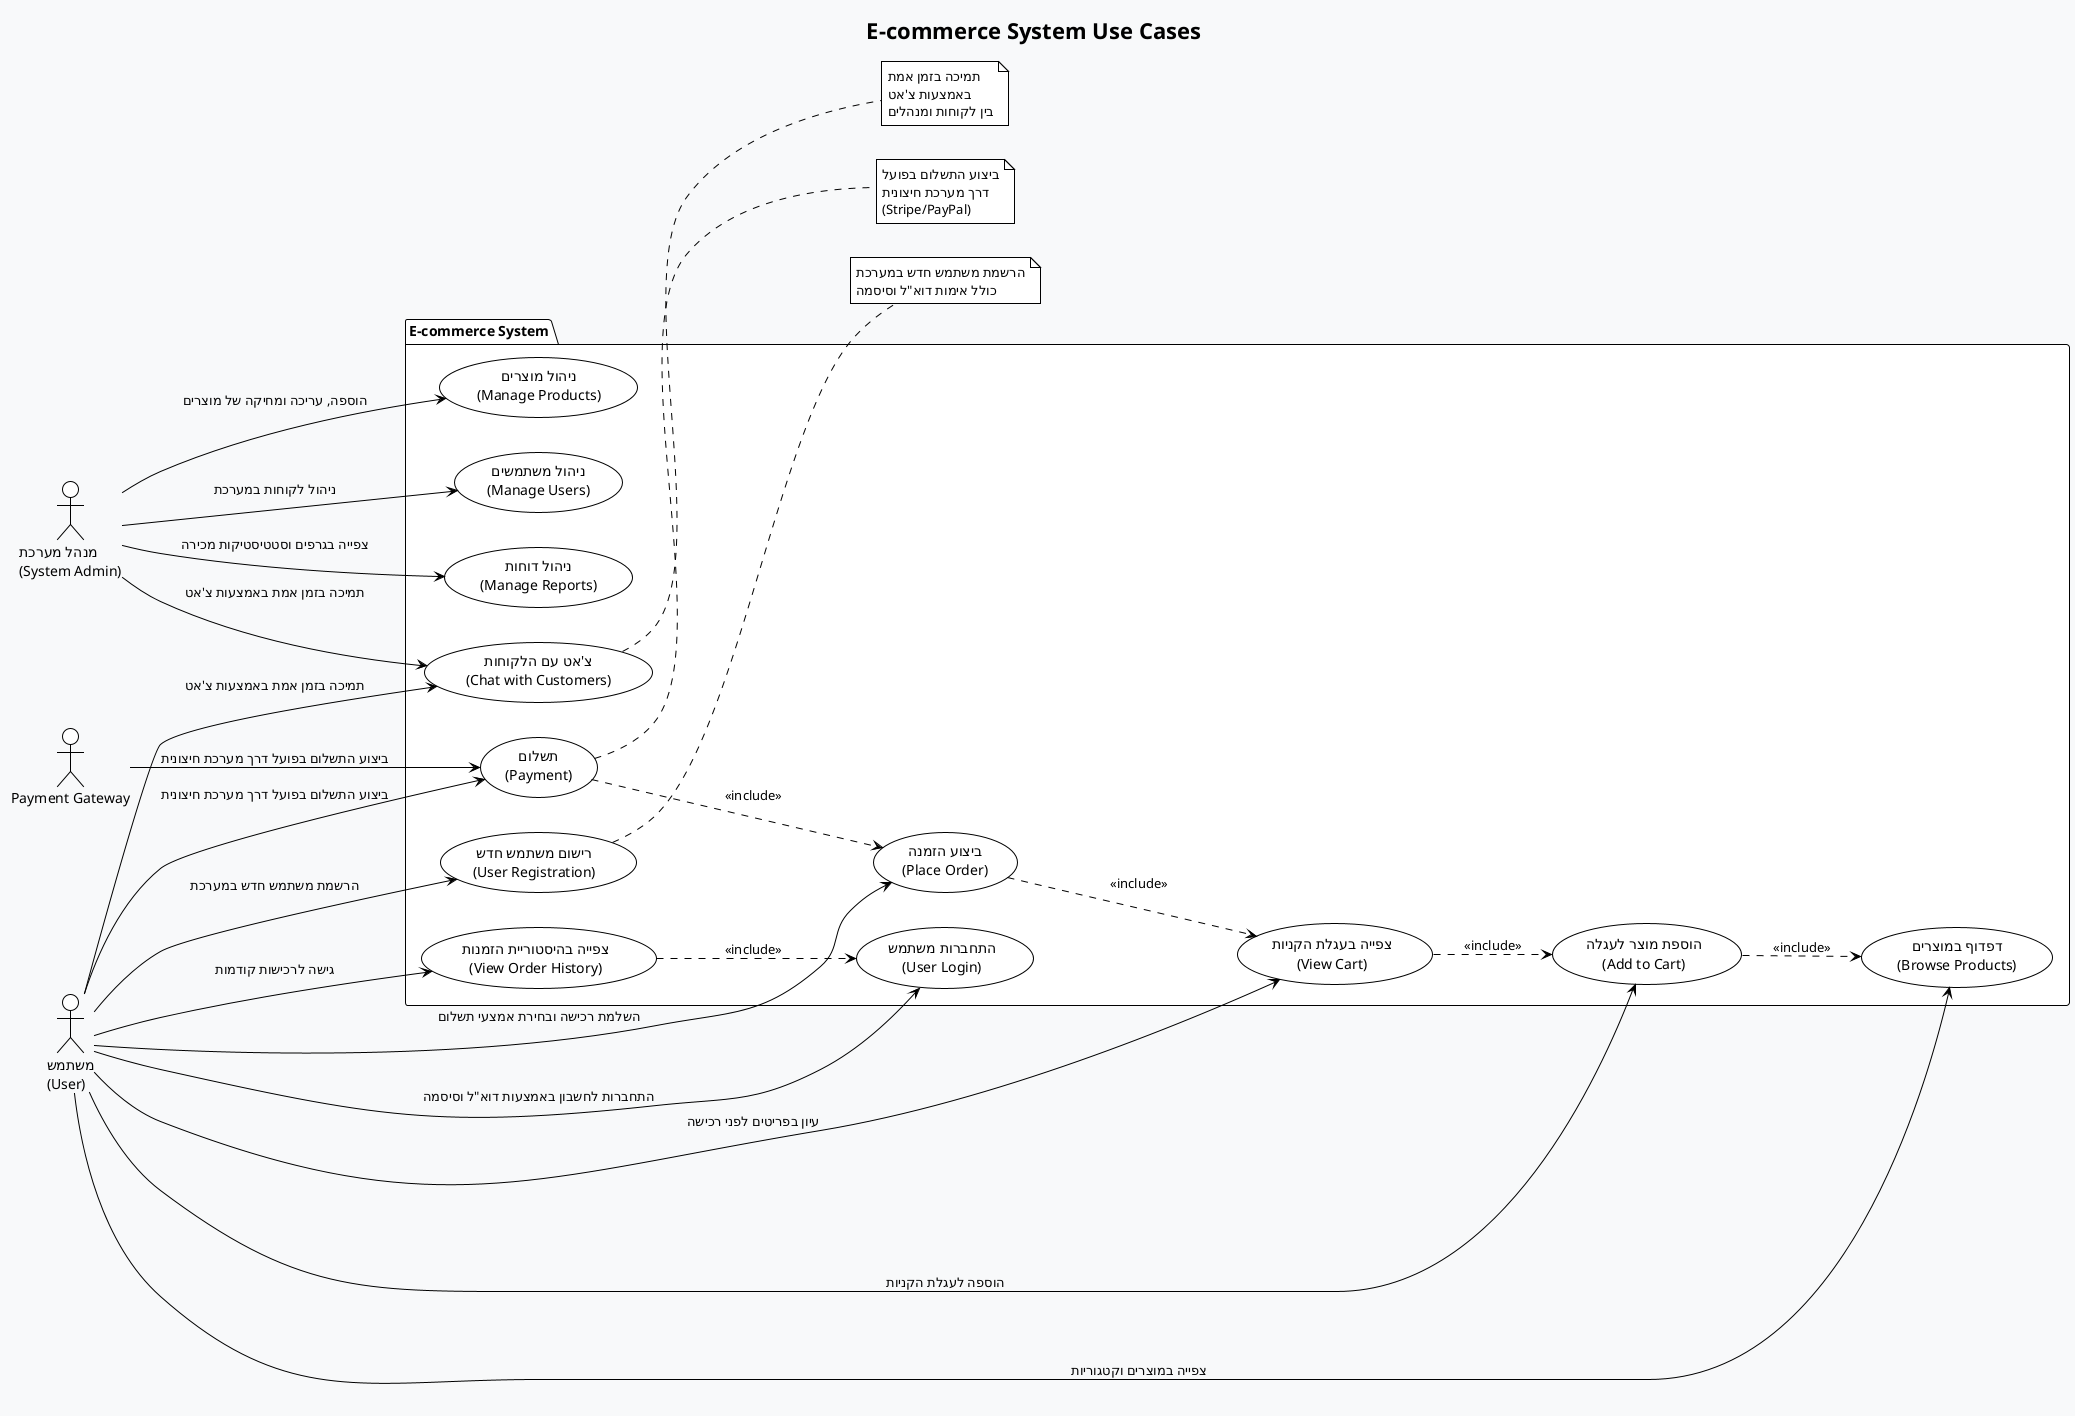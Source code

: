 @startuml E-commerce Use Case Diagram
!theme plain
skinparam backgroundColor #f8f9fa

title E-commerce System Use Cases

left to right direction

actor "משתמש\n(User)" as User
actor "מנהל מערכת\n(System Admin)" as Admin
actor "Payment Gateway" as PaymentGW

package "E-commerce System" {
    usecase "רישום משתמש חדש\n(User Registration)" as UC1
    usecase "התחברות משתמש\n(User Login)" as UC2
    usecase "דפדוף במוצרים\n(Browse Products)" as UC3
    usecase "הוספת מוצר לעגלה\n(Add to Cart)" as UC4
    usecase "צפייה בעגלת הקניות\n(View Cart)" as UC5
    usecase "ביצוע הזמנה\n(Place Order)" as UC6
    usecase "תשלום\n(Payment)" as UC7
    usecase "צפייה בהיסטוריית הזמנות\n(View Order History)" as UC8
    usecase "ניהול מוצרים\n(Manage Products)" as UC9
    usecase "ניהול משתמשים\n(Manage Users)" as UC10
    usecase "ניהול דוחות\n(Manage Reports)" as UC11
    usecase "צ'אט עם הלקוחות\n(Chat with Customers)" as UC12
}

' User connections
User --> UC1 : הרשמת משתמש חדש במערכת
User --> UC2 : התחברות לחשבון באמצעות דוא"ל וסיסמה
User --> UC3 : צפייה במוצרים וקטגוריות
User --> UC4 : הוספה לעגלת הקניות
User --> UC5 : עיון בפריטים לפני רכישה
User --> UC6 : השלמת רכישה ובחירת אמצעי תשלום
User --> UC7 : ביצוע התשלום בפועל דרך מערכת חיצונית
User --> UC8 : גישה לרכישות קודמות
User --> UC12 : תמיכה בזמן אמת באמצעות צ'אט

' Admin connections
Admin --> UC9 : הוספה, עריכה ומחיקה של מוצרים
Admin --> UC10 : ניהול לקוחות במערכת
Admin --> UC11 : צפייה בגרפים וסטטיסטיקות מכירה
Admin --> UC12 : תמיכה בזמן אמת באמצעות צ'אט

' Payment Gateway connection
PaymentGW --> UC7 : ביצוע התשלום בפועל דרך מערכת חיצונית

' Use case relationships
UC4 ..> UC3 : <<include>>
UC5 ..> UC4 : <<include>>
UC6 ..> UC5 : <<include>>
UC7 ..> UC6 : <<include>>
UC8 ..> UC2 : <<include>>

note right of UC1
  הרשמת משתמש חדש במערכת
  כולל אימות דוא"ל וסיסמה
end note

note right of UC7
  ביצוע התשלום בפועל
  דרך מערכת חיצונית
  (Stripe/PayPal)
end note

note right of UC12
  תמיכה בזמן אמת
  באמצעות צ'אט
  בין לקוחות ומנהלים
end note

@enduml

